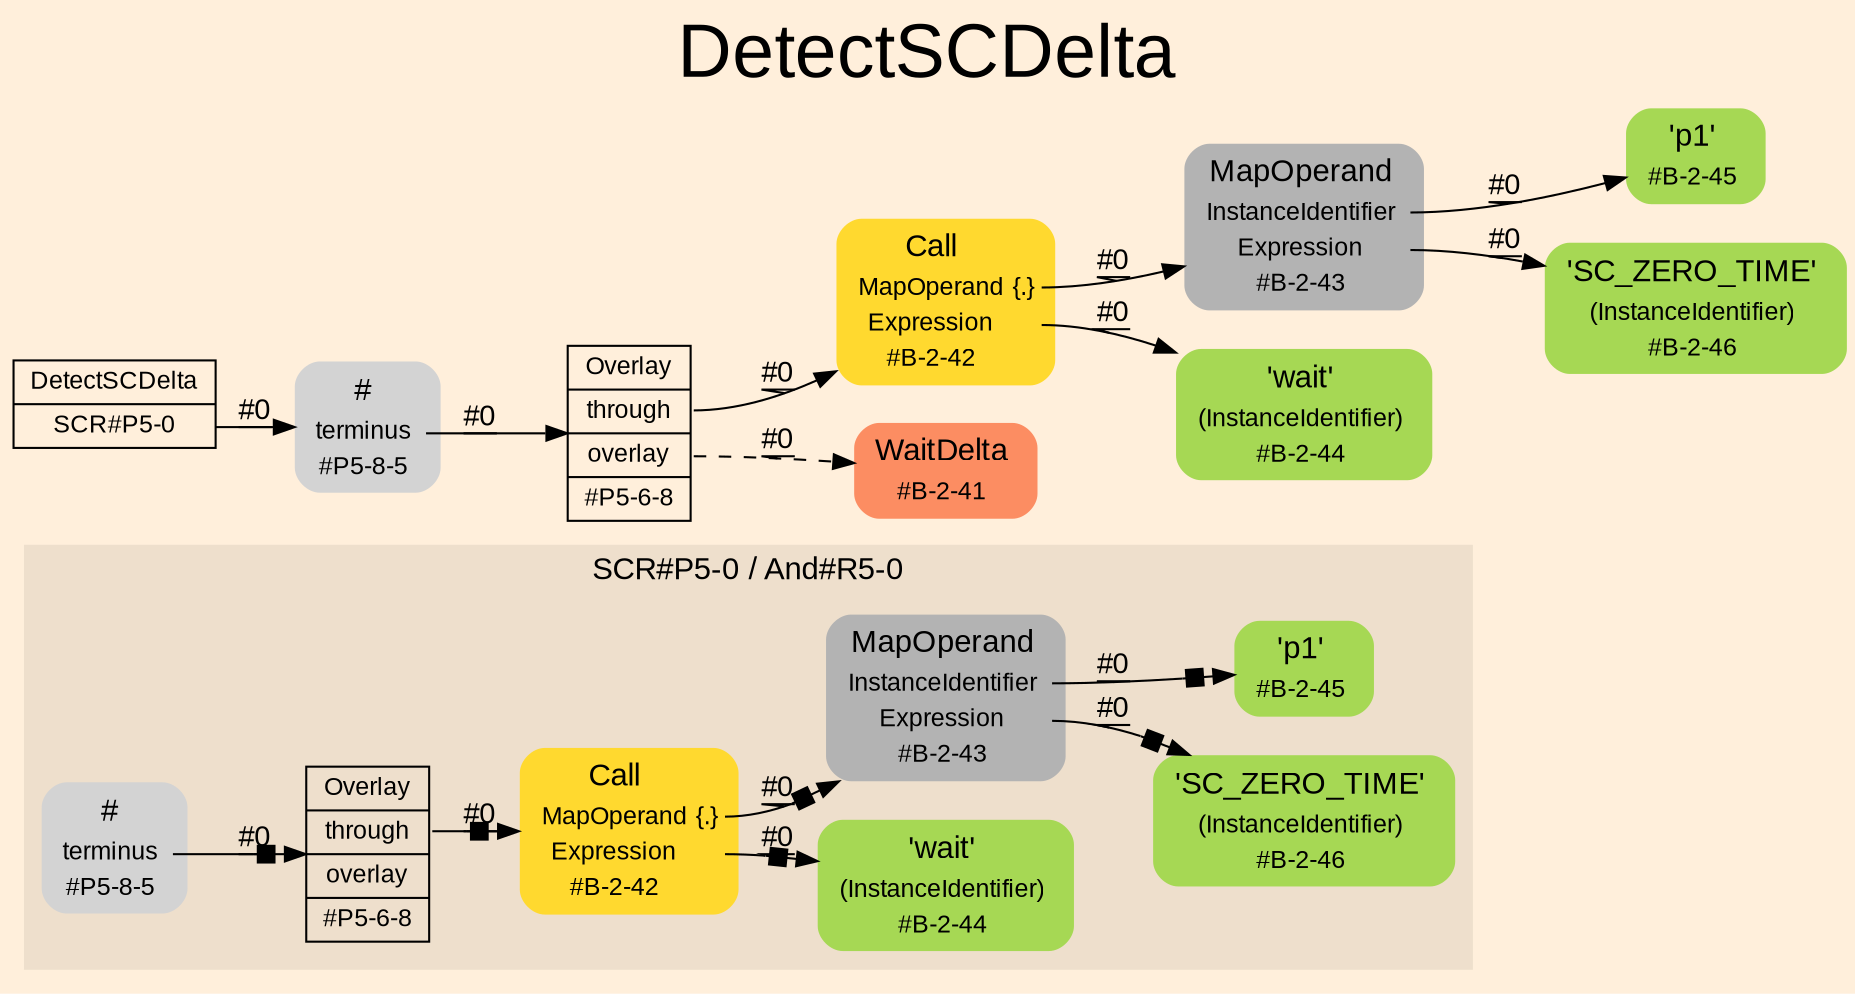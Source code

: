 digraph "DetectSCDelta" {
label = "DetectSCDelta"
labelloc = t
fontsize = "36"
graph [
    rankdir = "LR"
    ranksep = 0.3
    bgcolor = antiquewhite1
    color = black
    fontcolor = black
    fontname = "Arial"
];
node [
    fontname = "Arial"
];
edge [
    fontname = "Arial"
];

// -------------------- figure And#R5-0 --------------------
// -------- region And#R5-0 ----------
subgraph "clusterAnd#R5-0" {
    label = "SCR#P5-0 / And#R5-0"
    style = "filled"
    color = antiquewhite2
    fontsize = "15"
    "And#R5-0/#B-2-42" [
        // -------- block And#R5-0/#B-2-42 ----------
        shape = "plaintext"
        fillcolor = "/set28/6"
        label = <<TABLE BORDER="0" CELLBORDER="0" CELLSPACING="0">
         <TR><TD><FONT POINT-SIZE="15.0">Call</FONT></TD><TD></TD></TR>
         <TR><TD>MapOperand</TD><TD PORT="port0">{.}</TD></TR>
         <TR><TD>Expression</TD><TD PORT="port1"></TD></TR>
         <TR><TD>#B-2-42</TD><TD PORT="port2"></TD></TR>
        </TABLE>>
        style = "rounded,filled"
        fontsize = "12"
    ];
    
    "And#R5-0/#B-2-43" [
        // -------- block And#R5-0/#B-2-43 ----------
        shape = "plaintext"
        fillcolor = "/set28/8"
        label = <<TABLE BORDER="0" CELLBORDER="0" CELLSPACING="0">
         <TR><TD><FONT POINT-SIZE="15.0">MapOperand</FONT></TD><TD></TD></TR>
         <TR><TD>InstanceIdentifier</TD><TD PORT="port0"></TD></TR>
         <TR><TD>Expression</TD><TD PORT="port1"></TD></TR>
         <TR><TD>#B-2-43</TD><TD PORT="port2"></TD></TR>
        </TABLE>>
        style = "rounded,filled"
        fontsize = "12"
    ];
    
    "And#R5-0/#B-2-44" [
        // -------- block And#R5-0/#B-2-44 ----------
        shape = "plaintext"
        fillcolor = "/set28/5"
        label = <<TABLE BORDER="0" CELLBORDER="0" CELLSPACING="0">
         <TR><TD><FONT POINT-SIZE="15.0">'wait'</FONT></TD><TD></TD></TR>
         <TR><TD>(InstanceIdentifier)</TD><TD PORT="port0"></TD></TR>
         <TR><TD>#B-2-44</TD><TD PORT="port1"></TD></TR>
        </TABLE>>
        style = "rounded,filled"
        fontsize = "12"
    ];
    
    "And#R5-0/#B-2-45" [
        // -------- block And#R5-0/#B-2-45 ----------
        shape = "plaintext"
        fillcolor = "/set28/5"
        label = <<TABLE BORDER="0" CELLBORDER="0" CELLSPACING="0">
         <TR><TD><FONT POINT-SIZE="15.0">'p1'</FONT></TD><TD></TD></TR>
         <TR><TD>#B-2-45</TD><TD PORT="port0"></TD></TR>
        </TABLE>>
        style = "rounded,filled"
        fontsize = "12"
    ];
    
    "And#R5-0/#B-2-46" [
        // -------- block And#R5-0/#B-2-46 ----------
        shape = "plaintext"
        fillcolor = "/set28/5"
        label = <<TABLE BORDER="0" CELLBORDER="0" CELLSPACING="0">
         <TR><TD><FONT POINT-SIZE="15.0">'SC_ZERO_TIME'</FONT></TD><TD></TD></TR>
         <TR><TD>(InstanceIdentifier)</TD><TD PORT="port0"></TD></TR>
         <TR><TD>#B-2-46</TD><TD PORT="port1"></TD></TR>
        </TABLE>>
        style = "rounded,filled"
        fontsize = "12"
    ];
    
    "And#R5-0/#P5-6-8" [
        // -------- block And#R5-0/#P5-6-8 ----------
        shape = "record"
        fillcolor = antiquewhite2
        label = "<fixed> Overlay | <port0> through | <port1> overlay | <port2> #P5-6-8"
        style = "filled"
        fontsize = "12"
        color = black
        fontcolor = black
    ];
    
    "And#R5-0/#P5-8-5" [
        // -------- block And#R5-0/#P5-8-5 ----------
        shape = "plaintext"
        label = <<TABLE BORDER="0" CELLBORDER="0" CELLSPACING="0">
         <TR><TD><FONT POINT-SIZE="15.0">#</FONT></TD><TD></TD></TR>
         <TR><TD>terminus</TD><TD PORT="port0"></TD></TR>
         <TR><TD>#P5-8-5</TD><TD PORT="port1"></TD></TR>
        </TABLE>>
        style = "rounded,filled"
        fontsize = "12"
    ];
    
}

"And#R5-0/#B-2-42":port0 -> "And#R5-0/#B-2-43" [
    arrowhead="normalnonebox"
    label = "#0"
    decorate = true
    color = black
    fontcolor = black
];

"And#R5-0/#B-2-42":port1 -> "And#R5-0/#B-2-44" [
    arrowhead="normalnonebox"
    label = "#0"
    decorate = true
    color = black
    fontcolor = black
];

"And#R5-0/#B-2-43":port0 -> "And#R5-0/#B-2-45" [
    arrowhead="normalnonebox"
    label = "#0"
    decorate = true
    color = black
    fontcolor = black
];

"And#R5-0/#B-2-43":port1 -> "And#R5-0/#B-2-46" [
    arrowhead="normalnonebox"
    label = "#0"
    decorate = true
    color = black
    fontcolor = black
];

"And#R5-0/#P5-6-8":port0 -> "And#R5-0/#B-2-42" [
    arrowhead="normalnonebox"
    label = "#0"
    decorate = true
    color = black
    fontcolor = black
];

"And#R5-0/#P5-8-5":port0 -> "And#R5-0/#P5-6-8" [
    arrowhead="normalnonebox"
    label = "#0"
    decorate = true
    color = black
    fontcolor = black
];


// -------------------- transformation figure --------------------
"CR#P5-0" [
    // -------- block CR#P5-0 ----------
    shape = "record"
    fillcolor = antiquewhite1
    label = "<fixed> DetectSCDelta | <port0> SCR#P5-0"
    style = "filled"
    fontsize = "12"
    color = black
    fontcolor = black
];

"#P5-8-5" [
    // -------- block #P5-8-5 ----------
    shape = "plaintext"
    label = <<TABLE BORDER="0" CELLBORDER="0" CELLSPACING="0">
     <TR><TD><FONT POINT-SIZE="15.0">#</FONT></TD><TD></TD></TR>
     <TR><TD>terminus</TD><TD PORT="port0"></TD></TR>
     <TR><TD>#P5-8-5</TD><TD PORT="port1"></TD></TR>
    </TABLE>>
    style = "rounded,filled"
    fontsize = "12"
];

"#P5-6-8" [
    // -------- block #P5-6-8 ----------
    shape = "record"
    fillcolor = antiquewhite1
    label = "<fixed> Overlay | <port0> through | <port1> overlay | <port2> #P5-6-8"
    style = "filled"
    fontsize = "12"
    color = black
    fontcolor = black
];

"#B-2-42" [
    // -------- block #B-2-42 ----------
    shape = "plaintext"
    fillcolor = "/set28/6"
    label = <<TABLE BORDER="0" CELLBORDER="0" CELLSPACING="0">
     <TR><TD><FONT POINT-SIZE="15.0">Call</FONT></TD><TD></TD></TR>
     <TR><TD>MapOperand</TD><TD PORT="port0">{.}</TD></TR>
     <TR><TD>Expression</TD><TD PORT="port1"></TD></TR>
     <TR><TD>#B-2-42</TD><TD PORT="port2"></TD></TR>
    </TABLE>>
    style = "rounded,filled"
    fontsize = "12"
];

"#B-2-43" [
    // -------- block #B-2-43 ----------
    shape = "plaintext"
    fillcolor = "/set28/8"
    label = <<TABLE BORDER="0" CELLBORDER="0" CELLSPACING="0">
     <TR><TD><FONT POINT-SIZE="15.0">MapOperand</FONT></TD><TD></TD></TR>
     <TR><TD>InstanceIdentifier</TD><TD PORT="port0"></TD></TR>
     <TR><TD>Expression</TD><TD PORT="port1"></TD></TR>
     <TR><TD>#B-2-43</TD><TD PORT="port2"></TD></TR>
    </TABLE>>
    style = "rounded,filled"
    fontsize = "12"
];

"#B-2-45" [
    // -------- block #B-2-45 ----------
    shape = "plaintext"
    fillcolor = "/set28/5"
    label = <<TABLE BORDER="0" CELLBORDER="0" CELLSPACING="0">
     <TR><TD><FONT POINT-SIZE="15.0">'p1'</FONT></TD><TD></TD></TR>
     <TR><TD>#B-2-45</TD><TD PORT="port0"></TD></TR>
    </TABLE>>
    style = "rounded,filled"
    fontsize = "12"
];

"#B-2-46" [
    // -------- block #B-2-46 ----------
    shape = "plaintext"
    fillcolor = "/set28/5"
    label = <<TABLE BORDER="0" CELLBORDER="0" CELLSPACING="0">
     <TR><TD><FONT POINT-SIZE="15.0">'SC_ZERO_TIME'</FONT></TD><TD></TD></TR>
     <TR><TD>(InstanceIdentifier)</TD><TD PORT="port0"></TD></TR>
     <TR><TD>#B-2-46</TD><TD PORT="port1"></TD></TR>
    </TABLE>>
    style = "rounded,filled"
    fontsize = "12"
];

"#B-2-44" [
    // -------- block #B-2-44 ----------
    shape = "plaintext"
    fillcolor = "/set28/5"
    label = <<TABLE BORDER="0" CELLBORDER="0" CELLSPACING="0">
     <TR><TD><FONT POINT-SIZE="15.0">'wait'</FONT></TD><TD></TD></TR>
     <TR><TD>(InstanceIdentifier)</TD><TD PORT="port0"></TD></TR>
     <TR><TD>#B-2-44</TD><TD PORT="port1"></TD></TR>
    </TABLE>>
    style = "rounded,filled"
    fontsize = "12"
];

"#B-2-41" [
    // -------- block #B-2-41 ----------
    shape = "plaintext"
    fillcolor = "/set28/2"
    label = <<TABLE BORDER="0" CELLBORDER="0" CELLSPACING="0">
     <TR><TD><FONT POINT-SIZE="15.0">WaitDelta</FONT></TD><TD></TD></TR>
     <TR><TD>#B-2-41</TD><TD PORT="port0"></TD></TR>
    </TABLE>>
    style = "rounded,filled"
    fontsize = "12"
];

"CR#P5-0":port0 -> "#P5-8-5" [
    label = "#0"
    decorate = true
    color = black
    fontcolor = black
];

"#P5-8-5":port0 -> "#P5-6-8" [
    label = "#0"
    decorate = true
    color = black
    fontcolor = black
];

"#P5-6-8":port0 -> "#B-2-42" [
    label = "#0"
    decorate = true
    color = black
    fontcolor = black
];

"#P5-6-8":port1 -> "#B-2-41" [
    style="dashed"
    label = "#0"
    decorate = true
    color = black
    fontcolor = black
];

"#B-2-42":port0 -> "#B-2-43" [
    label = "#0"
    decorate = true
    color = black
    fontcolor = black
];

"#B-2-42":port1 -> "#B-2-44" [
    label = "#0"
    decorate = true
    color = black
    fontcolor = black
];

"#B-2-43":port0 -> "#B-2-45" [
    label = "#0"
    decorate = true
    color = black
    fontcolor = black
];

"#B-2-43":port1 -> "#B-2-46" [
    label = "#0"
    decorate = true
    color = black
    fontcolor = black
];


}
